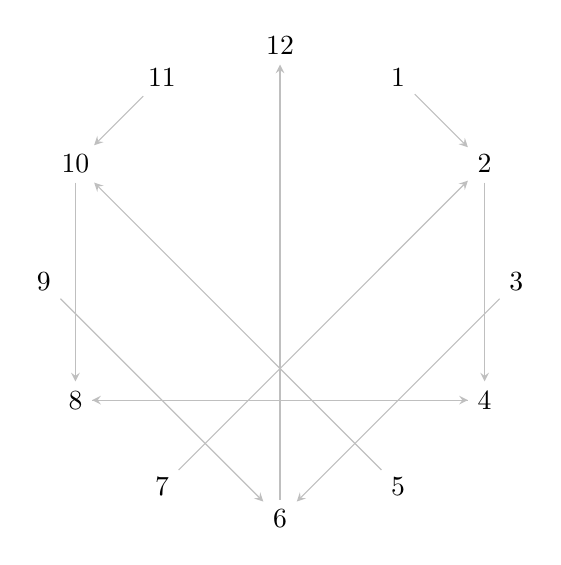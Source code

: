 \node(A)at(0,3){12};\node(B)at(1.5,2.598){1};\node(C)at(2.598,1.5){2};\node(D)at(3,0){3};\node(E)at(2.598,-1.5){4};\node(F)at(1.5,-2.598){5};\node(G)at(0,-3){6};\node(H)at(-1.5,-2.598){7};\node(I)at(-2.598,-1.5){8};\node(J)at(-3,-0){9};\node(K)at(-2.598,1.5){10};\node(L)at(-1.5,2.598){11};\draw[thin,color=lightgray,-stealth](B)--(C);\draw[thin,color=lightgray,-stealth](C)--(E);\draw[thin,color=lightgray,-stealth](D)--(G);\draw[thin,color=lightgray,-stealth](E)--(I);\draw[thin,color=lightgray,-stealth](F)--(K);\draw[thin,color=lightgray,-stealth](G)--(A);\draw[thin,color=lightgray,-stealth](H)--(C);\draw[thin,color=lightgray,-stealth](I)--(E);\draw[thin,color=lightgray,-stealth](J)--(G);\draw[thin,color=lightgray,-stealth](K)--(I);\draw[thin,color=lightgray,-stealth](L)--(K);